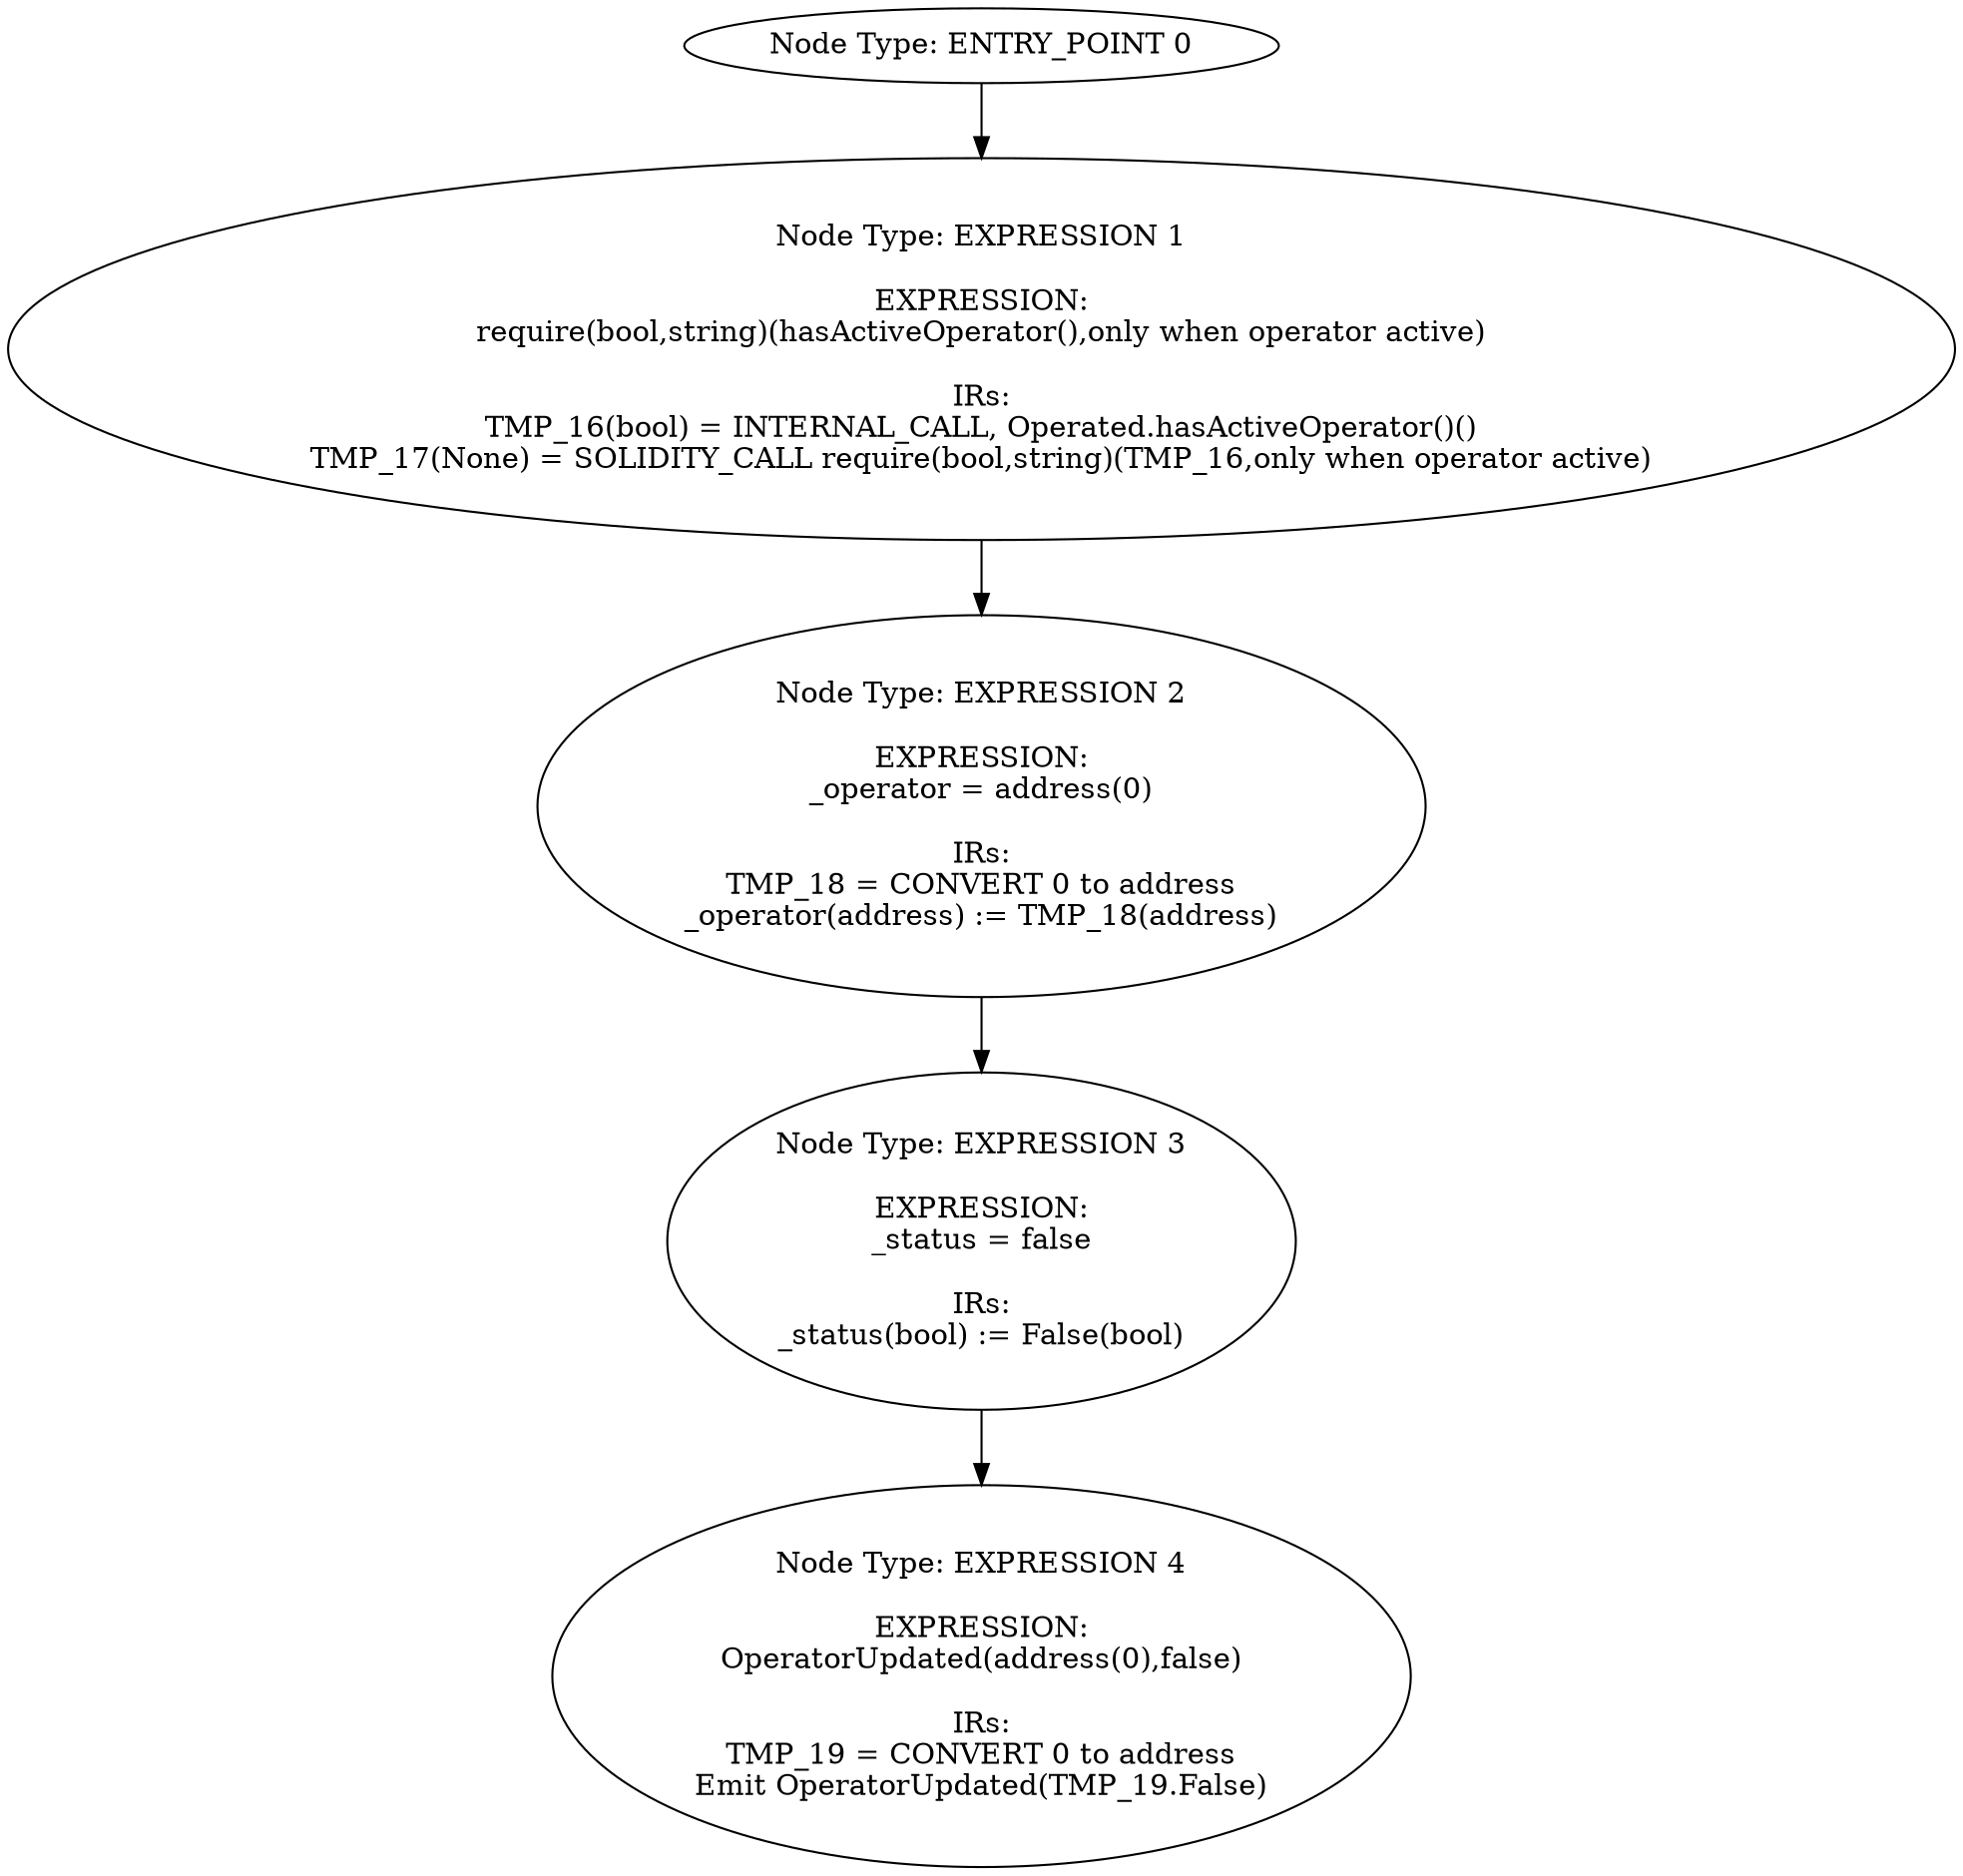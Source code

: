 digraph{
0[label="Node Type: ENTRY_POINT 0
"];
0->1;
1[label="Node Type: EXPRESSION 1

EXPRESSION:
require(bool,string)(hasActiveOperator(),only when operator active)

IRs:
TMP_16(bool) = INTERNAL_CALL, Operated.hasActiveOperator()()
TMP_17(None) = SOLIDITY_CALL require(bool,string)(TMP_16,only when operator active)"];
1->2;
2[label="Node Type: EXPRESSION 2

EXPRESSION:
_operator = address(0)

IRs:
TMP_18 = CONVERT 0 to address
_operator(address) := TMP_18(address)"];
2->3;
3[label="Node Type: EXPRESSION 3

EXPRESSION:
_status = false

IRs:
_status(bool) := False(bool)"];
3->4;
4[label="Node Type: EXPRESSION 4

EXPRESSION:
OperatorUpdated(address(0),false)

IRs:
TMP_19 = CONVERT 0 to address
Emit OperatorUpdated(TMP_19.False)"];
}
